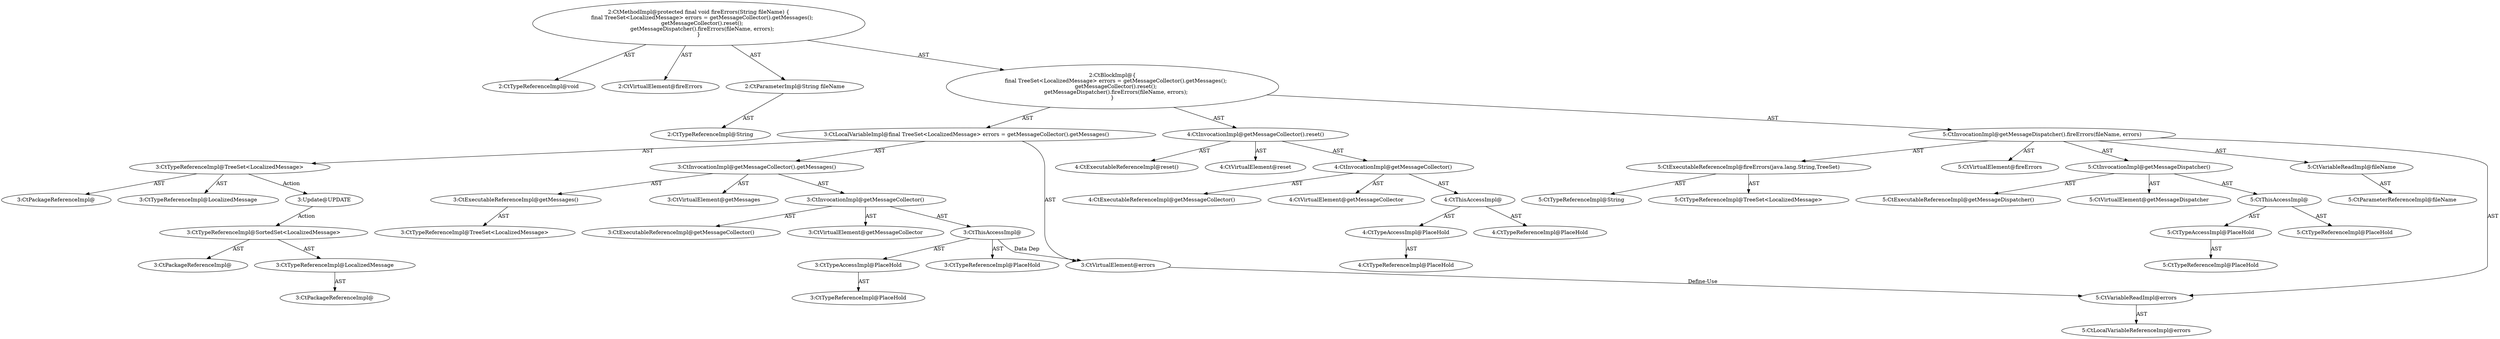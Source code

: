 digraph "fireErrors#?,String" {
0 [label="2:CtTypeReferenceImpl@void" shape=ellipse]
1 [label="2:CtVirtualElement@fireErrors" shape=ellipse]
2 [label="2:CtParameterImpl@String fileName" shape=ellipse]
3 [label="2:CtTypeReferenceImpl@String" shape=ellipse]
4 [label="3:CtTypeReferenceImpl@TreeSet<LocalizedMessage>" shape=ellipse]
5 [label="3:CtPackageReferenceImpl@" shape=ellipse]
6 [label="3:CtTypeReferenceImpl@LocalizedMessage" shape=ellipse]
7 [label="3:CtExecutableReferenceImpl@getMessages()" shape=ellipse]
8 [label="3:CtTypeReferenceImpl@TreeSet<LocalizedMessage>" shape=ellipse]
9 [label="3:CtVirtualElement@getMessages" shape=ellipse]
10 [label="3:CtExecutableReferenceImpl@getMessageCollector()" shape=ellipse]
11 [label="3:CtVirtualElement@getMessageCollector" shape=ellipse]
12 [label="3:CtTypeAccessImpl@PlaceHold" shape=ellipse]
13 [label="3:CtTypeReferenceImpl@PlaceHold" shape=ellipse]
14 [label="3:CtThisAccessImpl@" shape=ellipse]
15 [label="3:CtTypeReferenceImpl@PlaceHold" shape=ellipse]
16 [label="3:CtInvocationImpl@getMessageCollector()" shape=ellipse]
17 [label="3:CtInvocationImpl@getMessageCollector().getMessages()" shape=ellipse]
18 [label="3:CtVirtualElement@errors" shape=ellipse]
19 [label="3:CtLocalVariableImpl@final TreeSet<LocalizedMessage> errors = getMessageCollector().getMessages()" shape=ellipse]
20 [label="4:CtExecutableReferenceImpl@reset()" shape=ellipse]
21 [label="4:CtVirtualElement@reset" shape=ellipse]
22 [label="4:CtExecutableReferenceImpl@getMessageCollector()" shape=ellipse]
23 [label="4:CtVirtualElement@getMessageCollector" shape=ellipse]
24 [label="4:CtTypeAccessImpl@PlaceHold" shape=ellipse]
25 [label="4:CtTypeReferenceImpl@PlaceHold" shape=ellipse]
26 [label="4:CtThisAccessImpl@" shape=ellipse]
27 [label="4:CtTypeReferenceImpl@PlaceHold" shape=ellipse]
28 [label="4:CtInvocationImpl@getMessageCollector()" shape=ellipse]
29 [label="4:CtInvocationImpl@getMessageCollector().reset()" shape=ellipse]
30 [label="5:CtExecutableReferenceImpl@fireErrors(java.lang.String,TreeSet)" shape=ellipse]
31 [label="5:CtTypeReferenceImpl@String" shape=ellipse]
32 [label="5:CtTypeReferenceImpl@TreeSet<LocalizedMessage>" shape=ellipse]
33 [label="5:CtVirtualElement@fireErrors" shape=ellipse]
34 [label="5:CtExecutableReferenceImpl@getMessageDispatcher()" shape=ellipse]
35 [label="5:CtVirtualElement@getMessageDispatcher" shape=ellipse]
36 [label="5:CtTypeAccessImpl@PlaceHold" shape=ellipse]
37 [label="5:CtTypeReferenceImpl@PlaceHold" shape=ellipse]
38 [label="5:CtThisAccessImpl@" shape=ellipse]
39 [label="5:CtTypeReferenceImpl@PlaceHold" shape=ellipse]
40 [label="5:CtInvocationImpl@getMessageDispatcher()" shape=ellipse]
41 [label="5:CtVariableReadImpl@fileName" shape=ellipse]
42 [label="5:CtParameterReferenceImpl@fileName" shape=ellipse]
43 [label="5:CtVariableReadImpl@errors" shape=ellipse]
44 [label="5:CtLocalVariableReferenceImpl@errors" shape=ellipse]
45 [label="5:CtInvocationImpl@getMessageDispatcher().fireErrors(fileName, errors)" shape=ellipse]
46 [label="2:CtBlockImpl@\{
    final TreeSet<LocalizedMessage> errors = getMessageCollector().getMessages();
    getMessageCollector().reset();
    getMessageDispatcher().fireErrors(fileName, errors);
\}" shape=ellipse]
47 [label="2:CtMethodImpl@protected final void fireErrors(String fileName) \{
    final TreeSet<LocalizedMessage> errors = getMessageCollector().getMessages();
    getMessageCollector().reset();
    getMessageDispatcher().fireErrors(fileName, errors);
\}" shape=ellipse]
48 [label="3:Update@UPDATE" shape=ellipse]
49 [label="3:CtPackageReferenceImpl@" shape=ellipse]
50 [label="3:CtPackageReferenceImpl@" shape=ellipse]
51 [label="3:CtTypeReferenceImpl@LocalizedMessage" shape=ellipse]
52 [label="3:CtTypeReferenceImpl@SortedSet<LocalizedMessage>" shape=ellipse]
2 -> 3 [label="AST"];
4 -> 5 [label="AST"];
4 -> 6 [label="AST"];
4 -> 48 [label="Action"];
7 -> 8 [label="AST"];
12 -> 13 [label="AST"];
14 -> 15 [label="AST"];
14 -> 12 [label="AST"];
14 -> 18 [label="Data Dep"];
16 -> 11 [label="AST"];
16 -> 14 [label="AST"];
16 -> 10 [label="AST"];
17 -> 9 [label="AST"];
17 -> 16 [label="AST"];
17 -> 7 [label="AST"];
18 -> 43 [label="Define-Use"];
19 -> 18 [label="AST"];
19 -> 4 [label="AST"];
19 -> 17 [label="AST"];
24 -> 25 [label="AST"];
26 -> 27 [label="AST"];
26 -> 24 [label="AST"];
28 -> 23 [label="AST"];
28 -> 26 [label="AST"];
28 -> 22 [label="AST"];
29 -> 21 [label="AST"];
29 -> 28 [label="AST"];
29 -> 20 [label="AST"];
30 -> 31 [label="AST"];
30 -> 32 [label="AST"];
36 -> 37 [label="AST"];
38 -> 39 [label="AST"];
38 -> 36 [label="AST"];
40 -> 35 [label="AST"];
40 -> 38 [label="AST"];
40 -> 34 [label="AST"];
41 -> 42 [label="AST"];
43 -> 44 [label="AST"];
45 -> 33 [label="AST"];
45 -> 40 [label="AST"];
45 -> 30 [label="AST"];
45 -> 41 [label="AST"];
45 -> 43 [label="AST"];
46 -> 19 [label="AST"];
46 -> 29 [label="AST"];
46 -> 45 [label="AST"];
47 -> 1 [label="AST"];
47 -> 0 [label="AST"];
47 -> 2 [label="AST"];
47 -> 46 [label="AST"];
48 -> 52 [label="Action"];
51 -> 50 [label="AST"];
52 -> 49 [label="AST"];
52 -> 51 [label="AST"];
}